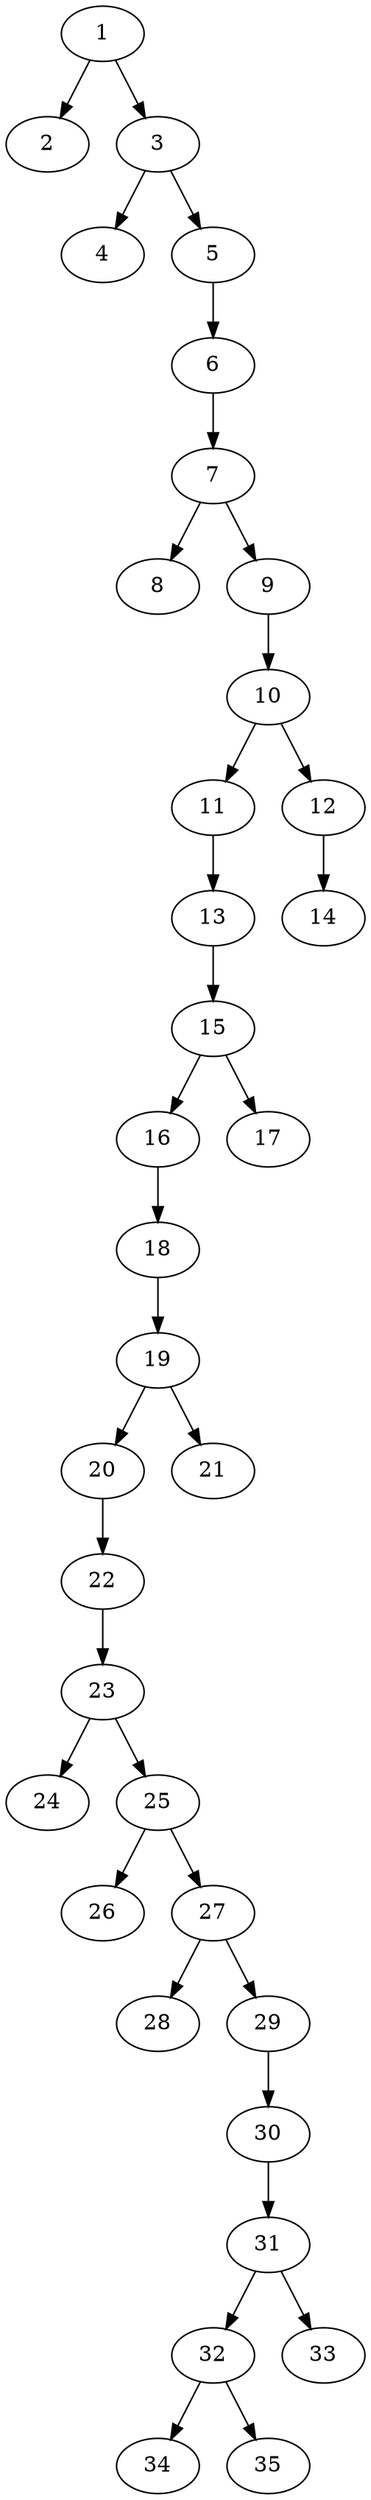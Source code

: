// DAG automatically generated by daggen at Thu Oct  3 14:05:37 2019
// ./daggen --dot -n 35 --ccr 0.5 --fat 0.3 --regular 0.7 --density 0.5 --mindata 5242880 --maxdata 52428800 
digraph G {
  1 [size="93503488", alpha="0.19", expect_size="46751744"] 
  1 -> 2 [size ="46751744"]
  1 -> 3 [size ="46751744"]
  2 [size="60469248", alpha="0.19", expect_size="30234624"] 
  3 [size="97546240", alpha="0.03", expect_size="48773120"] 
  3 -> 4 [size ="48773120"]
  3 -> 5 [size ="48773120"]
  4 [size="94328832", alpha="0.06", expect_size="47164416"] 
  5 [size="46336000", alpha="0.13", expect_size="23168000"] 
  5 -> 6 [size ="23168000"]
  6 [size="36042752", alpha="0.01", expect_size="18021376"] 
  6 -> 7 [size ="18021376"]
  7 [size="28401664", alpha="0.03", expect_size="14200832"] 
  7 -> 8 [size ="14200832"]
  7 -> 9 [size ="14200832"]
  8 [size="93083648", alpha="0.07", expect_size="46541824"] 
  9 [size="53972992", alpha="0.19", expect_size="26986496"] 
  9 -> 10 [size ="26986496"]
  10 [size="92809216", alpha="0.13", expect_size="46404608"] 
  10 -> 11 [size ="46404608"]
  10 -> 12 [size ="46404608"]
  11 [size="82907136", alpha="0.19", expect_size="41453568"] 
  11 -> 13 [size ="41453568"]
  12 [size="80467968", alpha="0.09", expect_size="40233984"] 
  12 -> 14 [size ="40233984"]
  13 [size="75425792", alpha="0.12", expect_size="37712896"] 
  13 -> 15 [size ="37712896"]
  14 [size="89364480", alpha="0.06", expect_size="44682240"] 
  15 [size="22136832", alpha="0.14", expect_size="11068416"] 
  15 -> 16 [size ="11068416"]
  15 -> 17 [size ="11068416"]
  16 [size="82685952", alpha="0.13", expect_size="41342976"] 
  16 -> 18 [size ="41342976"]
  17 [size="88098816", alpha="0.19", expect_size="44049408"] 
  18 [size="102621184", alpha="0.07", expect_size="51310592"] 
  18 -> 19 [size ="51310592"]
  19 [size="40902656", alpha="0.16", expect_size="20451328"] 
  19 -> 20 [size ="20451328"]
  19 -> 21 [size ="20451328"]
  20 [size="37410816", alpha="0.07", expect_size="18705408"] 
  20 -> 22 [size ="18705408"]
  21 [size="99764224", alpha="0.15", expect_size="49882112"] 
  22 [size="96759808", alpha="0.15", expect_size="48379904"] 
  22 -> 23 [size ="48379904"]
  23 [size="43458560", alpha="0.12", expect_size="21729280"] 
  23 -> 24 [size ="21729280"]
  23 -> 25 [size ="21729280"]
  24 [size="99796992", alpha="0.08", expect_size="49898496"] 
  25 [size="35356672", alpha="0.11", expect_size="17678336"] 
  25 -> 26 [size ="17678336"]
  25 -> 27 [size ="17678336"]
  26 [size="102873088", alpha="0.19", expect_size="51436544"] 
  27 [size="71671808", alpha="0.12", expect_size="35835904"] 
  27 -> 28 [size ="35835904"]
  27 -> 29 [size ="35835904"]
  28 [size="67594240", alpha="0.01", expect_size="33797120"] 
  29 [size="102555648", alpha="0.00", expect_size="51277824"] 
  29 -> 30 [size ="51277824"]
  30 [size="81737728", alpha="0.17", expect_size="40868864"] 
  30 -> 31 [size ="40868864"]
  31 [size="18763776", alpha="0.09", expect_size="9381888"] 
  31 -> 32 [size ="9381888"]
  31 -> 33 [size ="9381888"]
  32 [size="91027456", alpha="0.15", expect_size="45513728"] 
  32 -> 34 [size ="45513728"]
  32 -> 35 [size ="45513728"]
  33 [size="65398784", alpha="0.16", expect_size="32699392"] 
  34 [size="28938240", alpha="0.13", expect_size="14469120"] 
  35 [size="65488896", alpha="0.12", expect_size="32744448"] 
}
